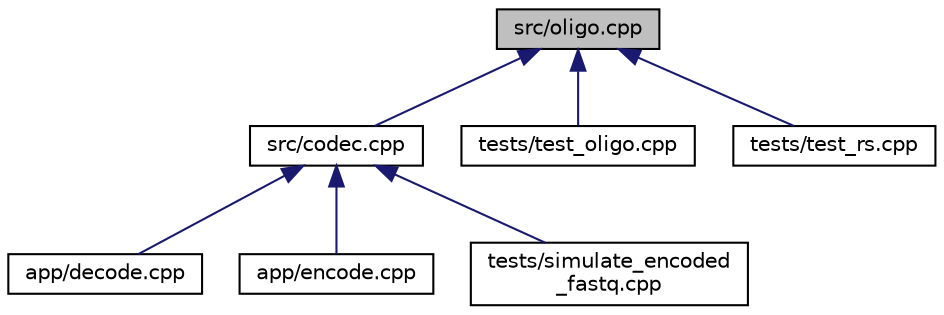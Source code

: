 digraph "src/oligo.cpp"
{
 // LATEX_PDF_SIZE
  edge [fontname="Helvetica",fontsize="10",labelfontname="Helvetica",labelfontsize="10"];
  node [fontname="Helvetica",fontsize="10",shape=record];
  Node1 [label="src/oligo.cpp",height=0.2,width=0.4,color="black", fillcolor="grey75", style="filled", fontcolor="black",tooltip=" "];
  Node1 -> Node2 [dir="back",color="midnightblue",fontsize="10",style="solid",fontname="Helvetica"];
  Node2 [label="src/codec.cpp",height=0.2,width=0.4,color="black", fillcolor="white", style="filled",URL="$codec_8cpp.html",tooltip=" "];
  Node2 -> Node3 [dir="back",color="midnightblue",fontsize="10",style="solid",fontname="Helvetica"];
  Node3 [label="app/decode.cpp",height=0.2,width=0.4,color="black", fillcolor="white", style="filled",URL="$decode_8cpp.html",tooltip=" "];
  Node2 -> Node4 [dir="back",color="midnightblue",fontsize="10",style="solid",fontname="Helvetica"];
  Node4 [label="app/encode.cpp",height=0.2,width=0.4,color="black", fillcolor="white", style="filled",URL="$encode_8cpp.html",tooltip=" "];
  Node2 -> Node5 [dir="back",color="midnightblue",fontsize="10",style="solid",fontname="Helvetica"];
  Node5 [label="tests/simulate_encoded\l_fastq.cpp",height=0.2,width=0.4,color="black", fillcolor="white", style="filled",URL="$simulate__encoded__fastq_8cpp.html",tooltip=" "];
  Node1 -> Node6 [dir="back",color="midnightblue",fontsize="10",style="solid",fontname="Helvetica"];
  Node6 [label="tests/test_oligo.cpp",height=0.2,width=0.4,color="black", fillcolor="white", style="filled",URL="$test__oligo_8cpp.html",tooltip=" "];
  Node1 -> Node7 [dir="back",color="midnightblue",fontsize="10",style="solid",fontname="Helvetica"];
  Node7 [label="tests/test_rs.cpp",height=0.2,width=0.4,color="black", fillcolor="white", style="filled",URL="$test__rs_8cpp.html",tooltip=" "];
}
